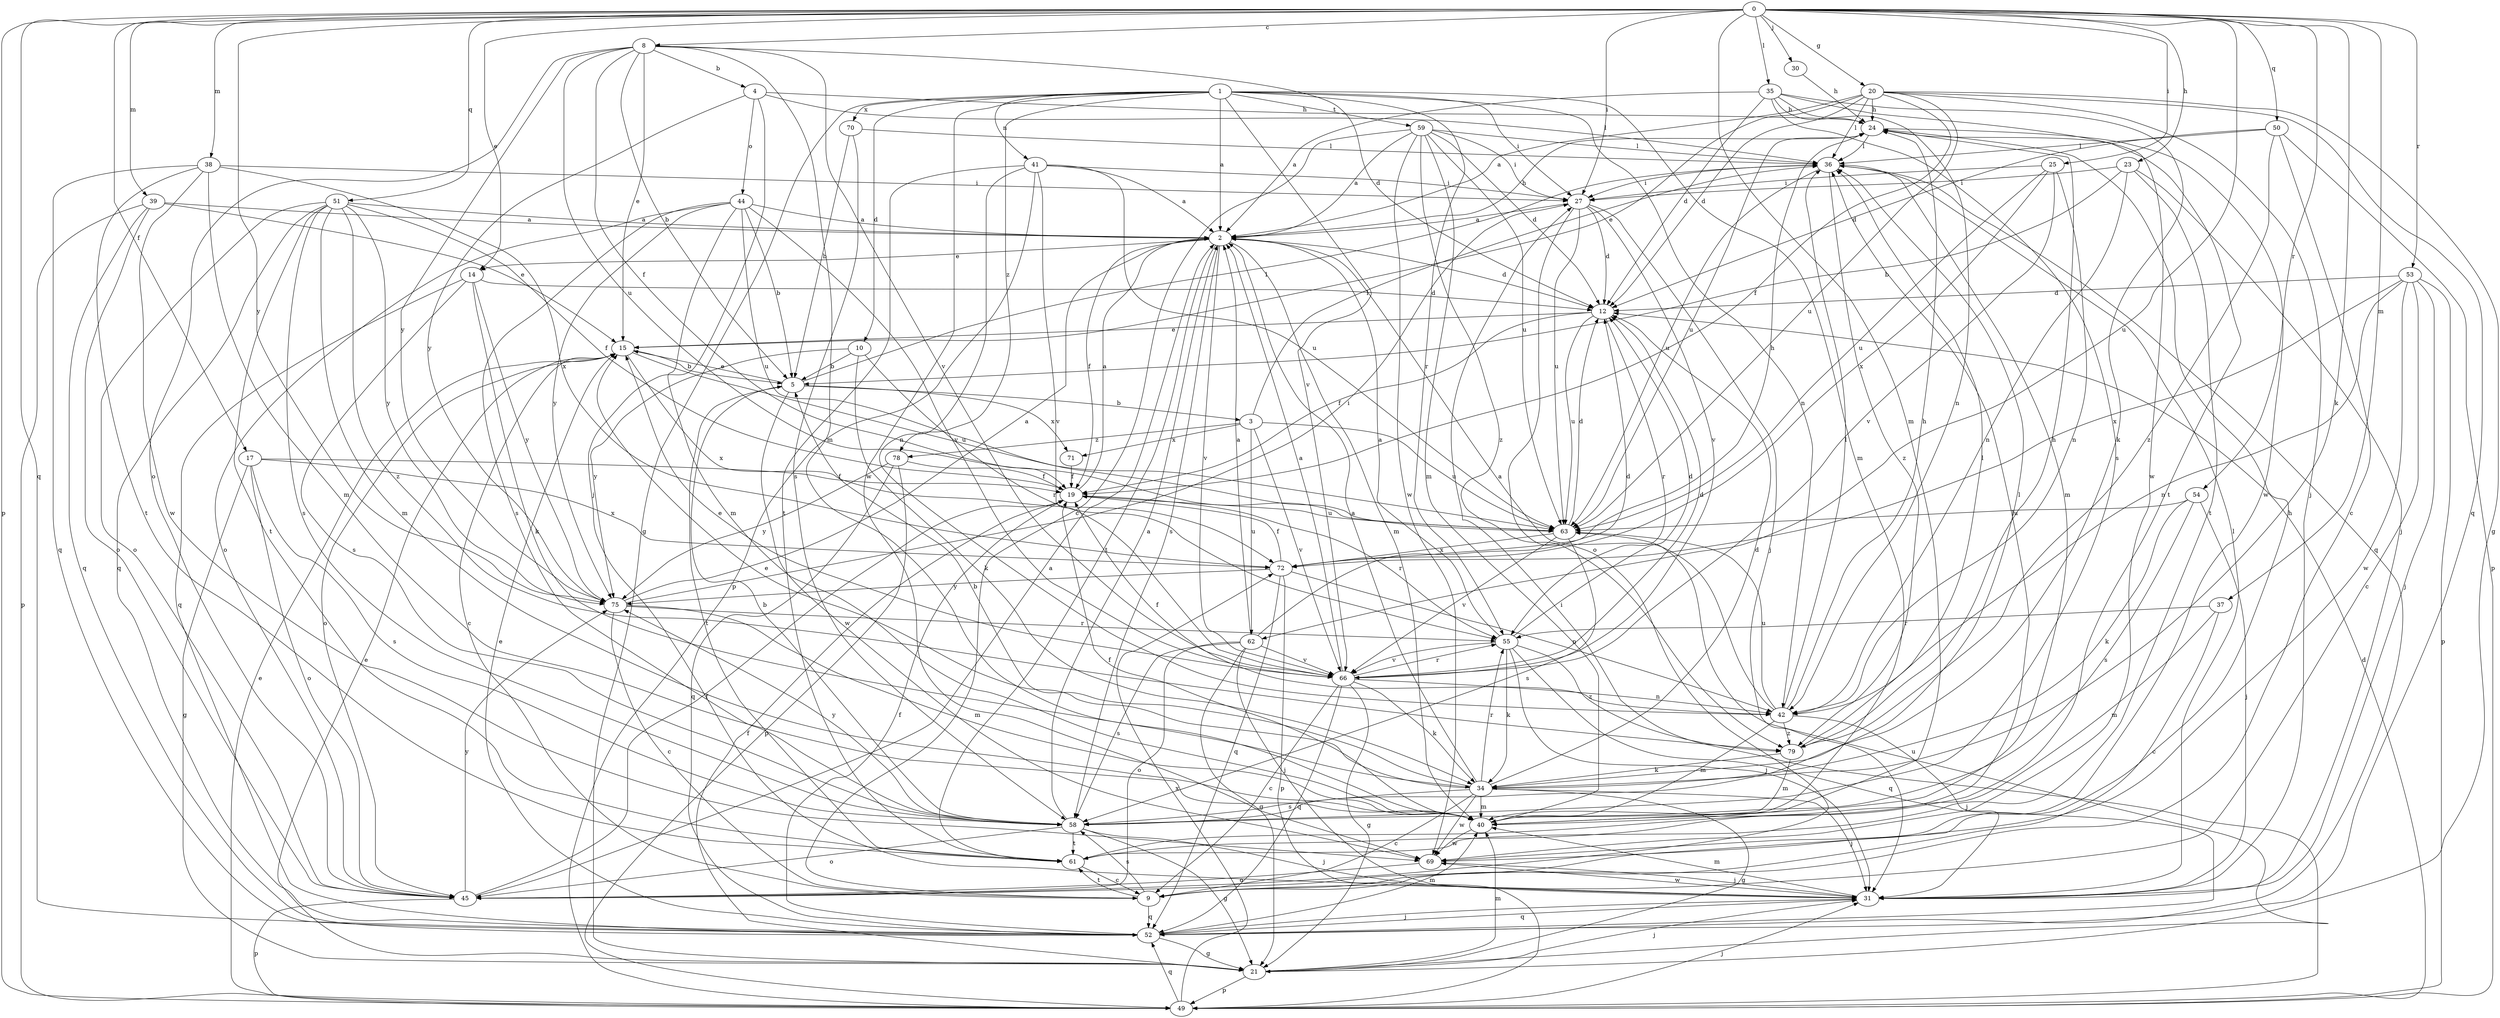strict digraph  {
0;
1;
2;
3;
4;
5;
8;
9;
10;
12;
14;
15;
17;
19;
20;
21;
23;
24;
25;
27;
30;
31;
34;
35;
36;
37;
38;
39;
40;
41;
42;
44;
45;
49;
50;
51;
52;
53;
54;
55;
58;
59;
61;
62;
63;
66;
69;
70;
71;
72;
75;
78;
79;
0 -> 8  [label=c];
0 -> 14  [label=e];
0 -> 17  [label=f];
0 -> 20  [label=g];
0 -> 23  [label=h];
0 -> 25  [label=i];
0 -> 27  [label=i];
0 -> 30  [label=j];
0 -> 34  [label=k];
0 -> 35  [label=l];
0 -> 37  [label=m];
0 -> 38  [label=m];
0 -> 39  [label=m];
0 -> 40  [label=m];
0 -> 49  [label=p];
0 -> 50  [label=q];
0 -> 51  [label=q];
0 -> 52  [label=q];
0 -> 53  [label=r];
0 -> 54  [label=r];
0 -> 62  [label=u];
0 -> 75  [label=y];
1 -> 2  [label=a];
1 -> 10  [label=d];
1 -> 21  [label=g];
1 -> 27  [label=i];
1 -> 40  [label=m];
1 -> 41  [label=n];
1 -> 42  [label=n];
1 -> 55  [label=r];
1 -> 59  [label=t];
1 -> 66  [label=v];
1 -> 69  [label=w];
1 -> 70  [label=x];
1 -> 78  [label=z];
2 -> 12  [label=d];
2 -> 14  [label=e];
2 -> 19  [label=f];
2 -> 24  [label=h];
2 -> 40  [label=m];
2 -> 58  [label=s];
2 -> 61  [label=t];
2 -> 66  [label=v];
3 -> 36  [label=l];
3 -> 62  [label=u];
3 -> 63  [label=u];
3 -> 66  [label=v];
3 -> 71  [label=x];
3 -> 78  [label=z];
4 -> 24  [label=h];
4 -> 31  [label=j];
4 -> 36  [label=l];
4 -> 44  [label=o];
4 -> 75  [label=y];
5 -> 3  [label=b];
5 -> 15  [label=e];
5 -> 36  [label=l];
5 -> 61  [label=t];
5 -> 69  [label=w];
5 -> 71  [label=x];
8 -> 4  [label=b];
8 -> 5  [label=b];
8 -> 12  [label=d];
8 -> 15  [label=e];
8 -> 19  [label=f];
8 -> 40  [label=m];
8 -> 45  [label=o];
8 -> 63  [label=u];
8 -> 66  [label=v];
8 -> 75  [label=y];
9 -> 52  [label=q];
9 -> 58  [label=s];
9 -> 61  [label=t];
10 -> 5  [label=b];
10 -> 34  [label=k];
10 -> 55  [label=r];
10 -> 75  [label=y];
12 -> 15  [label=e];
12 -> 19  [label=f];
12 -> 55  [label=r];
12 -> 63  [label=u];
14 -> 12  [label=d];
14 -> 34  [label=k];
14 -> 52  [label=q];
14 -> 58  [label=s];
14 -> 75  [label=y];
15 -> 5  [label=b];
15 -> 9  [label=c];
15 -> 45  [label=o];
15 -> 63  [label=u];
15 -> 72  [label=x];
17 -> 19  [label=f];
17 -> 21  [label=g];
17 -> 45  [label=o];
17 -> 58  [label=s];
17 -> 72  [label=x];
19 -> 2  [label=a];
19 -> 55  [label=r];
19 -> 63  [label=u];
20 -> 2  [label=a];
20 -> 12  [label=d];
20 -> 15  [label=e];
20 -> 19  [label=f];
20 -> 21  [label=g];
20 -> 24  [label=h];
20 -> 31  [label=j];
20 -> 36  [label=l];
20 -> 52  [label=q];
20 -> 63  [label=u];
21 -> 15  [label=e];
21 -> 19  [label=f];
21 -> 31  [label=j];
21 -> 40  [label=m];
21 -> 49  [label=p];
21 -> 63  [label=u];
23 -> 5  [label=b];
23 -> 27  [label=i];
23 -> 31  [label=j];
23 -> 42  [label=n];
23 -> 61  [label=t];
24 -> 36  [label=l];
24 -> 61  [label=t];
24 -> 63  [label=u];
24 -> 69  [label=w];
25 -> 27  [label=i];
25 -> 42  [label=n];
25 -> 63  [label=u];
25 -> 66  [label=v];
25 -> 72  [label=x];
27 -> 2  [label=a];
27 -> 12  [label=d];
27 -> 31  [label=j];
27 -> 45  [label=o];
27 -> 63  [label=u];
27 -> 66  [label=v];
30 -> 24  [label=h];
31 -> 36  [label=l];
31 -> 40  [label=m];
31 -> 52  [label=q];
31 -> 69  [label=w];
34 -> 2  [label=a];
34 -> 5  [label=b];
34 -> 9  [label=c];
34 -> 12  [label=d];
34 -> 15  [label=e];
34 -> 21  [label=g];
34 -> 31  [label=j];
34 -> 40  [label=m];
34 -> 55  [label=r];
34 -> 58  [label=s];
34 -> 69  [label=w];
35 -> 2  [label=a];
35 -> 12  [label=d];
35 -> 24  [label=h];
35 -> 34  [label=k];
35 -> 42  [label=n];
35 -> 58  [label=s];
35 -> 69  [label=w];
36 -> 27  [label=i];
36 -> 40  [label=m];
36 -> 52  [label=q];
36 -> 63  [label=u];
36 -> 79  [label=z];
37 -> 9  [label=c];
37 -> 40  [label=m];
37 -> 55  [label=r];
38 -> 27  [label=i];
38 -> 40  [label=m];
38 -> 52  [label=q];
38 -> 61  [label=t];
38 -> 69  [label=w];
38 -> 72  [label=x];
39 -> 2  [label=a];
39 -> 15  [label=e];
39 -> 45  [label=o];
39 -> 49  [label=p];
39 -> 52  [label=q];
40 -> 19  [label=f];
40 -> 69  [label=w];
41 -> 2  [label=a];
41 -> 27  [label=i];
41 -> 42  [label=n];
41 -> 49  [label=p];
41 -> 61  [label=t];
41 -> 63  [label=u];
41 -> 66  [label=v];
42 -> 2  [label=a];
42 -> 19  [label=f];
42 -> 24  [label=h];
42 -> 31  [label=j];
42 -> 36  [label=l];
42 -> 40  [label=m];
42 -> 63  [label=u];
42 -> 79  [label=z];
44 -> 2  [label=a];
44 -> 5  [label=b];
44 -> 40  [label=m];
44 -> 45  [label=o];
44 -> 58  [label=s];
44 -> 63  [label=u];
44 -> 66  [label=v];
44 -> 75  [label=y];
45 -> 2  [label=a];
45 -> 19  [label=f];
45 -> 24  [label=h];
45 -> 49  [label=p];
45 -> 75  [label=y];
49 -> 12  [label=d];
49 -> 15  [label=e];
49 -> 27  [label=i];
49 -> 31  [label=j];
49 -> 52  [label=q];
49 -> 72  [label=x];
50 -> 9  [label=c];
50 -> 12  [label=d];
50 -> 36  [label=l];
50 -> 49  [label=p];
50 -> 79  [label=z];
51 -> 2  [label=a];
51 -> 19  [label=f];
51 -> 40  [label=m];
51 -> 45  [label=o];
51 -> 52  [label=q];
51 -> 58  [label=s];
51 -> 61  [label=t];
51 -> 75  [label=y];
51 -> 79  [label=z];
52 -> 15  [label=e];
52 -> 19  [label=f];
52 -> 21  [label=g];
52 -> 31  [label=j];
52 -> 40  [label=m];
53 -> 9  [label=c];
53 -> 12  [label=d];
53 -> 31  [label=j];
53 -> 42  [label=n];
53 -> 49  [label=p];
53 -> 69  [label=w];
53 -> 72  [label=x];
54 -> 31  [label=j];
54 -> 34  [label=k];
54 -> 58  [label=s];
54 -> 63  [label=u];
55 -> 2  [label=a];
55 -> 12  [label=d];
55 -> 31  [label=j];
55 -> 34  [label=k];
55 -> 52  [label=q];
55 -> 66  [label=v];
55 -> 79  [label=z];
58 -> 2  [label=a];
58 -> 5  [label=b];
58 -> 21  [label=g];
58 -> 31  [label=j];
58 -> 36  [label=l];
58 -> 45  [label=o];
58 -> 61  [label=t];
58 -> 75  [label=y];
59 -> 2  [label=a];
59 -> 9  [label=c];
59 -> 12  [label=d];
59 -> 27  [label=i];
59 -> 36  [label=l];
59 -> 40  [label=m];
59 -> 63  [label=u];
59 -> 69  [label=w];
59 -> 79  [label=z];
61 -> 9  [label=c];
61 -> 36  [label=l];
62 -> 2  [label=a];
62 -> 12  [label=d];
62 -> 21  [label=g];
62 -> 31  [label=j];
62 -> 45  [label=o];
62 -> 58  [label=s];
62 -> 66  [label=v];
63 -> 12  [label=d];
63 -> 58  [label=s];
63 -> 66  [label=v];
63 -> 72  [label=x];
66 -> 2  [label=a];
66 -> 9  [label=c];
66 -> 12  [label=d];
66 -> 15  [label=e];
66 -> 21  [label=g];
66 -> 34  [label=k];
66 -> 42  [label=n];
66 -> 52  [label=q];
66 -> 55  [label=r];
69 -> 31  [label=j];
69 -> 45  [label=o];
70 -> 5  [label=b];
70 -> 36  [label=l];
70 -> 58  [label=s];
71 -> 19  [label=f];
72 -> 19  [label=f];
72 -> 24  [label=h];
72 -> 42  [label=n];
72 -> 49  [label=p];
72 -> 52  [label=q];
72 -> 75  [label=y];
75 -> 2  [label=a];
75 -> 9  [label=c];
75 -> 27  [label=i];
75 -> 40  [label=m];
75 -> 55  [label=r];
78 -> 19  [label=f];
78 -> 49  [label=p];
78 -> 52  [label=q];
78 -> 75  [label=y];
79 -> 24  [label=h];
79 -> 34  [label=k];
79 -> 36  [label=l];
79 -> 40  [label=m];
}
